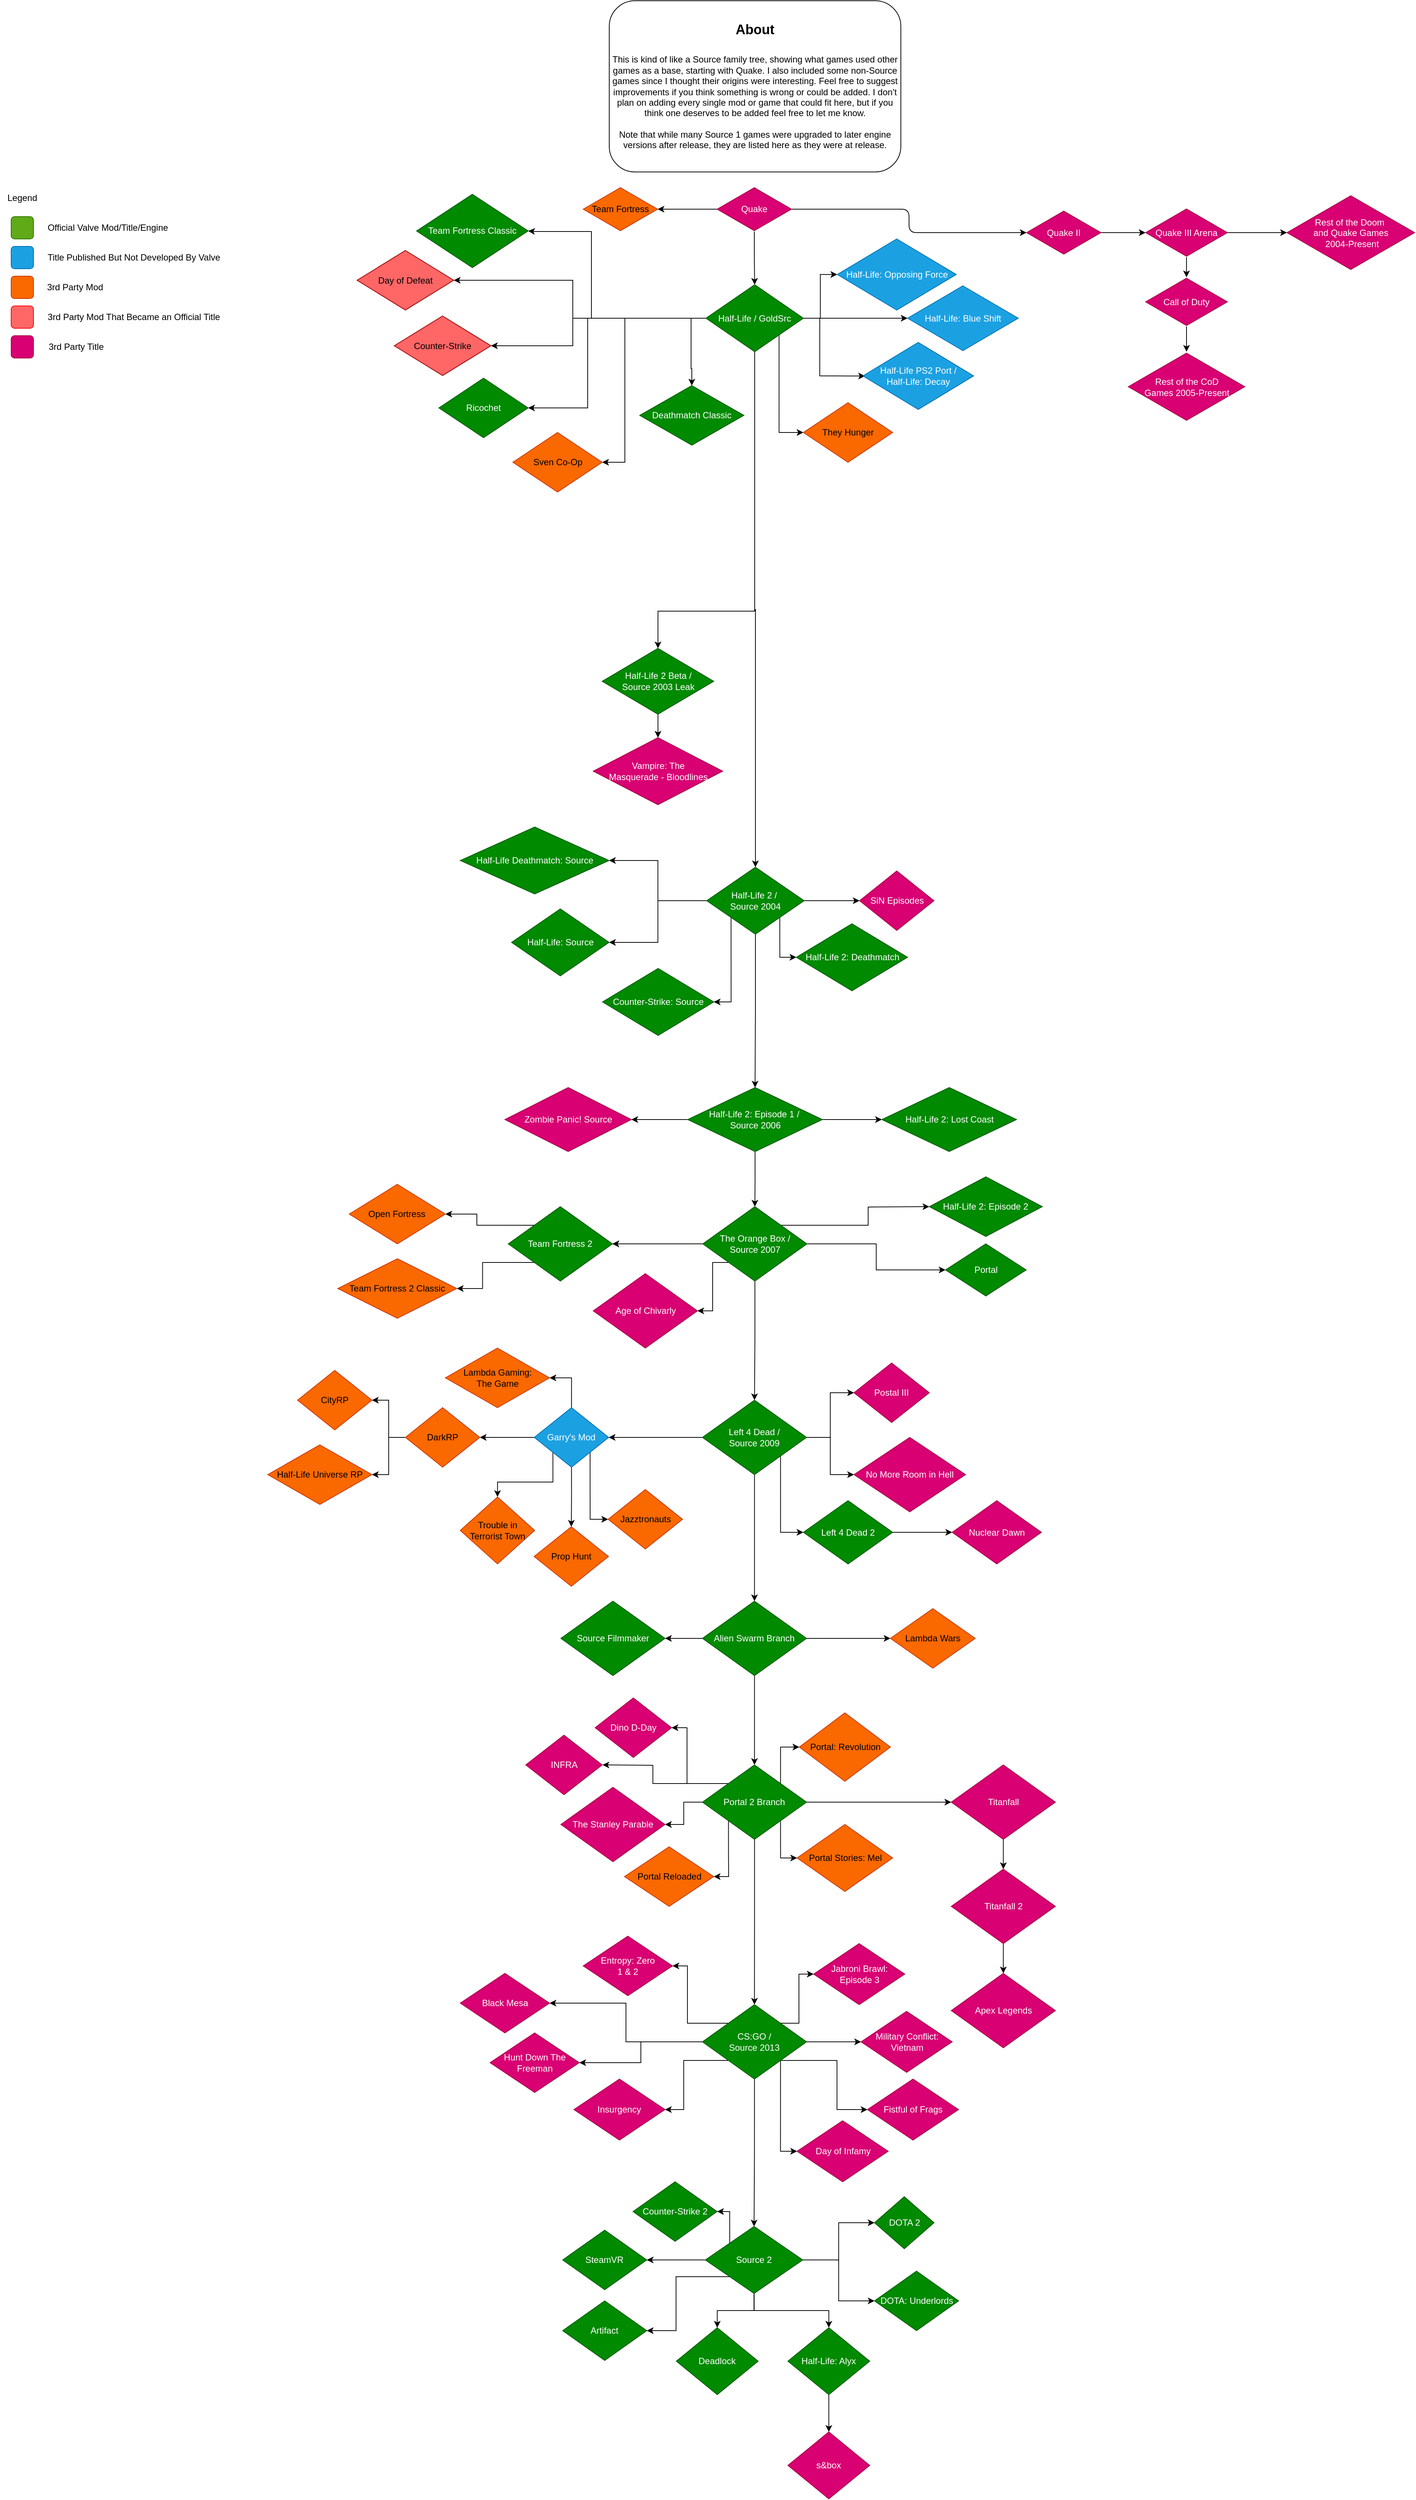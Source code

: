 <mxfile version="26.0.4">
  <diagram name="Page-1" id="zby8Wxxjh_6SGCrDghd_">
    <mxGraphModel dx="1612" dy="3010" grid="1" gridSize="10" guides="1" tooltips="1" connect="1" arrows="1" fold="1" page="1" pageScale="1" pageWidth="2028" pageHeight="2028" math="0" shadow="0">
      <root>
        <mxCell id="0" />
        <mxCell id="1" parent="0" />
        <mxCell id="NXid-BT4yfgxMKIQa66q-1" value="" style="whiteSpace=wrap;html=1;aspect=fixed;fillColor=#60a917;strokeColor=#2D7600;fontColor=#ffffff;rounded=1;" parent="1" vertex="1">
          <mxGeometry x="15" y="50" width="30" height="30" as="geometry" />
        </mxCell>
        <mxCell id="NXid-BT4yfgxMKIQa66q-2" value="&lt;div&gt;Legend&lt;/div&gt;" style="text;html=1;align=center;verticalAlign=middle;whiteSpace=wrap;rounded=1;" parent="1" vertex="1">
          <mxGeometry y="10" width="60" height="30" as="geometry" />
        </mxCell>
        <mxCell id="NXid-BT4yfgxMKIQa66q-3" value="Official Valve Mod/Title/Engine" style="text;html=1;align=center;verticalAlign=middle;whiteSpace=wrap;rounded=1;" parent="1" vertex="1">
          <mxGeometry x="60" y="50" width="170" height="30" as="geometry" />
        </mxCell>
        <mxCell id="NXid-BT4yfgxMKIQa66q-5" value="" style="whiteSpace=wrap;html=1;aspect=fixed;fillColor=#1ba1e2;strokeColor=#006EAF;fontColor=#ffffff;rounded=1;" parent="1" vertex="1">
          <mxGeometry x="15" y="90" width="30" height="30" as="geometry" />
        </mxCell>
        <mxCell id="NXid-BT4yfgxMKIQa66q-6" value="Title Published But Not Developed By Valve" style="text;html=1;align=center;verticalAlign=middle;whiteSpace=wrap;rounded=1;" parent="1" vertex="1">
          <mxGeometry x="60" y="90" width="240" height="30" as="geometry" />
        </mxCell>
        <mxCell id="C-jzJU40o5kUoUtQNF1t-1" value="" style="whiteSpace=wrap;html=1;aspect=fixed;fillColor=#fa6800;strokeColor=#C73500;fontColor=#000000;rounded=1;" parent="1" vertex="1">
          <mxGeometry x="15" y="130" width="30" height="30" as="geometry" />
        </mxCell>
        <mxCell id="C-jzJU40o5kUoUtQNF1t-2" value="3rd Party Mod" style="text;html=1;align=center;verticalAlign=middle;whiteSpace=wrap;rounded=1;arcSize=50;" parent="1" vertex="1">
          <mxGeometry x="61" y="130" width="80" height="30" as="geometry" />
        </mxCell>
        <mxCell id="C-jzJU40o5kUoUtQNF1t-7" value="" style="whiteSpace=wrap;html=1;aspect=fixed;fillColor=#d80073;strokeColor=#A50040;fontColor=#ffffff;rounded=1;" parent="1" vertex="1">
          <mxGeometry x="15" y="210" width="30" height="30" as="geometry" />
        </mxCell>
        <mxCell id="C-jzJU40o5kUoUtQNF1t-8" value="&lt;div&gt;3rd Party Title&lt;/div&gt;" style="text;html=1;align=center;verticalAlign=middle;whiteSpace=wrap;rounded=1;" parent="1" vertex="1">
          <mxGeometry x="60" y="210" width="85" height="30" as="geometry" />
        </mxCell>
        <mxCell id="C-jzJU40o5kUoUtQNF1t-10" value="" style="whiteSpace=wrap;html=1;aspect=fixed;fillColor=#FF6666;strokeColor=#FF0000;rounded=1;" parent="1" vertex="1">
          <mxGeometry x="15" y="170" width="30" height="30" as="geometry" />
        </mxCell>
        <mxCell id="C-jzJU40o5kUoUtQNF1t-11" value="3rd Party Mod That Became an Official Title" style="text;html=1;align=center;verticalAlign=middle;whiteSpace=wrap;rounded=1;" parent="1" vertex="1">
          <mxGeometry x="60" y="170" width="240" height="30" as="geometry" />
        </mxCell>
        <mxCell id="C-jzJU40o5kUoUtQNF1t-25" value="" style="edgeStyle=orthogonalEdgeStyle;orthogonalLoop=1;jettySize=auto;html=1;fontFamily=Helvetica;fontSize=12;fontColor=default;resizable=1;rounded=1;entryX=0.5;entryY=0;entryDx=0;entryDy=0;" parent="1" source="C-jzJU40o5kUoUtQNF1t-17" target="C-jzJU40o5kUoUtQNF1t-59" edge="1">
          <mxGeometry relative="1" as="geometry">
            <mxPoint x="1014" y="150" as="targetPoint" />
          </mxGeometry>
        </mxCell>
        <mxCell id="C-jzJU40o5kUoUtQNF1t-27" value="" style="edgeStyle=orthogonalEdgeStyle;orthogonalLoop=1;jettySize=auto;html=1;fontFamily=Helvetica;fontSize=12;fontColor=default;resizable=1;rounded=1;" parent="1" source="C-jzJU40o5kUoUtQNF1t-17" target="C-jzJU40o5kUoUtQNF1t-26" edge="1">
          <mxGeometry relative="1" as="geometry" />
        </mxCell>
        <mxCell id="C-jzJU40o5kUoUtQNF1t-96" value="" style="edgeStyle=orthogonalEdgeStyle;rounded=0;orthogonalLoop=1;jettySize=auto;html=1;" parent="1" source="C-jzJU40o5kUoUtQNF1t-17" target="C-jzJU40o5kUoUtQNF1t-95" edge="1">
          <mxGeometry relative="1" as="geometry" />
        </mxCell>
        <mxCell id="C-jzJU40o5kUoUtQNF1t-17" value="&lt;div&gt;Quake&lt;/div&gt;" style="html=1;whiteSpace=wrap;aspect=fixed;shape=isoRectangle;movable=1;resizable=1;rotatable=1;deletable=1;editable=1;locked=0;connectable=1;points=[[0,0.5,0,0,0],[0.5,0,0,0,0],[0.5,1,0,0,0],[1,0.5,0,0,0]];fillColor=#d80073;fontColor=#ffffff;strokeColor=#A50040;rounded=1;" parent="1" vertex="1">
          <mxGeometry x="964" y="10" width="100" height="60" as="geometry" />
        </mxCell>
        <mxCell id="C-jzJU40o5kUoUtQNF1t-29" value="" style="edgeStyle=orthogonalEdgeStyle;orthogonalLoop=1;jettySize=auto;html=1;fontFamily=Helvetica;fontSize=12;fontColor=default;resizable=1;rounded=1;" parent="1" source="C-jzJU40o5kUoUtQNF1t-26" target="C-jzJU40o5kUoUtQNF1t-28" edge="1">
          <mxGeometry relative="1" as="geometry" />
        </mxCell>
        <mxCell id="C-jzJU40o5kUoUtQNF1t-26" value="&lt;div&gt;Quake II&lt;/div&gt;" style="html=1;whiteSpace=wrap;aspect=fixed;shape=isoRectangle;movable=1;resizable=1;rotatable=1;deletable=1;editable=1;locked=0;connectable=1;points=[[0,0.5,0,0,0],[0.5,0,0,0,0],[0.5,1,0,0,0],[1,0.5,0,0,0]];fillColor=#d80073;fontColor=#ffffff;strokeColor=#A50040;rounded=1;" parent="1" vertex="1">
          <mxGeometry x="1380" y="41.5" width="100" height="60" as="geometry" />
        </mxCell>
        <mxCell id="C-jzJU40o5kUoUtQNF1t-38" value="" style="edgeStyle=orthogonalEdgeStyle;orthogonalLoop=1;jettySize=auto;html=1;fontFamily=Helvetica;fontSize=12;fontColor=default;resizable=1;rounded=1;" parent="1" source="C-jzJU40o5kUoUtQNF1t-28" target="C-jzJU40o5kUoUtQNF1t-37" edge="1">
          <mxGeometry relative="1" as="geometry" />
        </mxCell>
        <mxCell id="C-jzJU40o5kUoUtQNF1t-40" value="" style="edgeStyle=orthogonalEdgeStyle;orthogonalLoop=1;jettySize=auto;html=1;fontFamily=Helvetica;fontSize=12;fontColor=default;resizable=1;rounded=1;" parent="1" source="C-jzJU40o5kUoUtQNF1t-28" target="C-jzJU40o5kUoUtQNF1t-39" edge="1">
          <mxGeometry relative="1" as="geometry" />
        </mxCell>
        <mxCell id="C-jzJU40o5kUoUtQNF1t-28" value="&lt;div&gt;Quake III Arena&lt;/div&gt;" style="html=1;whiteSpace=wrap;aspect=fixed;shape=isoRectangle;movable=1;resizable=1;rotatable=1;deletable=1;editable=1;locked=0;connectable=1;points=[[0,0.5,0,0,0],[0.5,0,0,0,0],[0.5,1,0,0,0],[1,0.5,0,0,0]];fillColor=#d80073;fontColor=#ffffff;strokeColor=#A50040;rounded=1;" parent="1" vertex="1">
          <mxGeometry x="1540" y="38.5" width="110" height="66" as="geometry" />
        </mxCell>
        <mxCell id="C-jzJU40o5kUoUtQNF1t-61" value="" style="edgeStyle=orthogonalEdgeStyle;rounded=0;orthogonalLoop=1;jettySize=auto;html=1;" parent="1" source="C-jzJU40o5kUoUtQNF1t-37" target="C-jzJU40o5kUoUtQNF1t-60" edge="1">
          <mxGeometry relative="1" as="geometry" />
        </mxCell>
        <mxCell id="C-jzJU40o5kUoUtQNF1t-37" value="&lt;div&gt;Call of Duty&lt;/div&gt;" style="html=1;whiteSpace=wrap;aspect=fixed;shape=isoRectangle;movable=1;resizable=1;rotatable=1;deletable=1;editable=1;locked=0;connectable=1;points=[[0,0.5,0,0,0],[0.5,0,0,0,0],[0.5,1,0,0,0],[1,0.5,0,0,0]];fillColor=#d80073;fontColor=#ffffff;strokeColor=#A50040;rounded=1;" parent="1" vertex="1">
          <mxGeometry x="1540" y="131.5" width="110" height="66" as="geometry" />
        </mxCell>
        <mxCell id="C-jzJU40o5kUoUtQNF1t-39" value="&lt;div&gt;Rest of the Doom&amp;nbsp;&lt;/div&gt;&lt;div&gt;and Quake Games&lt;/div&gt;&amp;nbsp;2004-Present" style="html=1;whiteSpace=wrap;aspect=fixed;shape=isoRectangle;movable=1;resizable=1;rotatable=1;deletable=1;editable=1;locked=0;connectable=1;points=[[0,0.5,0,0,0],[0.5,0,0,0,0],[0.5,1,0,0,0],[1,0.5,0,0,0]];fillColor=#d80073;fontColor=#ffffff;strokeColor=#A50040;rounded=1;" parent="1" vertex="1">
          <mxGeometry x="1730" y="20" width="171.67" height="103" as="geometry" />
        </mxCell>
        <mxCell id="C-jzJU40o5kUoUtQNF1t-63" value="" style="edgeStyle=orthogonalEdgeStyle;rounded=0;orthogonalLoop=1;jettySize=auto;html=1;" parent="1" source="C-jzJU40o5kUoUtQNF1t-59" target="C-jzJU40o5kUoUtQNF1t-62" edge="1">
          <mxGeometry relative="1" as="geometry" />
        </mxCell>
        <mxCell id="C-jzJU40o5kUoUtQNF1t-83" style="edgeStyle=orthogonalEdgeStyle;rounded=0;orthogonalLoop=1;jettySize=auto;html=1;exitX=0.5;exitY=1;exitDx=0;exitDy=0;entryX=0.5;entryY=0;entryDx=0;entryDy=0;" parent="1" source="C-jzJU40o5kUoUtQNF1t-59" target="C-jzJU40o5kUoUtQNF1t-81" edge="1">
          <mxGeometry relative="1" as="geometry">
            <Array as="points">
              <mxPoint x="1015" y="580" />
              <mxPoint x="885" y="580" />
            </Array>
          </mxGeometry>
        </mxCell>
        <mxCell id="C-jzJU40o5kUoUtQNF1t-100" style="edgeStyle=orthogonalEdgeStyle;rounded=0;orthogonalLoop=1;jettySize=auto;html=1;exitX=0;exitY=0.5;exitDx=0;exitDy=0;entryX=1;entryY=0.5;entryDx=0;entryDy=0;" parent="1" source="C-jzJU40o5kUoUtQNF1t-59" target="C-jzJU40o5kUoUtQNF1t-99" edge="1">
          <mxGeometry relative="1" as="geometry">
            <Array as="points">
              <mxPoint x="795" y="187" />
              <mxPoint x="795" y="70" />
              <mxPoint x="720" y="70" />
            </Array>
          </mxGeometry>
        </mxCell>
        <mxCell id="C-jzJU40o5kUoUtQNF1t-104" style="edgeStyle=orthogonalEdgeStyle;rounded=0;orthogonalLoop=1;jettySize=auto;html=1;exitX=0;exitY=0.5;exitDx=0;exitDy=0;entryX=1;entryY=0.5;entryDx=0;entryDy=0;" parent="1" source="C-jzJU40o5kUoUtQNF1t-59" target="C-jzJU40o5kUoUtQNF1t-103" edge="1">
          <mxGeometry relative="1" as="geometry">
            <Array as="points">
              <mxPoint x="770" y="187" />
              <mxPoint x="770" y="135" />
            </Array>
          </mxGeometry>
        </mxCell>
        <mxCell id="C-jzJU40o5kUoUtQNF1t-106" style="edgeStyle=orthogonalEdgeStyle;rounded=0;orthogonalLoop=1;jettySize=auto;html=1;exitX=0;exitY=0.5;exitDx=0;exitDy=0;entryX=1;entryY=0.5;entryDx=0;entryDy=0;" parent="1" source="C-jzJU40o5kUoUtQNF1t-59" target="C-jzJU40o5kUoUtQNF1t-105" edge="1">
          <mxGeometry relative="1" as="geometry">
            <Array as="points">
              <mxPoint x="770" y="187" />
              <mxPoint x="770" y="223" />
            </Array>
          </mxGeometry>
        </mxCell>
        <mxCell id="C-jzJU40o5kUoUtQNF1t-108" style="edgeStyle=orthogonalEdgeStyle;rounded=0;orthogonalLoop=1;jettySize=auto;html=1;exitX=0;exitY=0.5;exitDx=0;exitDy=0;entryX=1;entryY=0.5;entryDx=0;entryDy=0;" parent="1" source="C-jzJU40o5kUoUtQNF1t-59" target="C-jzJU40o5kUoUtQNF1t-107" edge="1">
          <mxGeometry relative="1" as="geometry">
            <Array as="points">
              <mxPoint x="790" y="187" />
              <mxPoint x="790" y="307" />
            </Array>
          </mxGeometry>
        </mxCell>
        <mxCell id="C-jzJU40o5kUoUtQNF1t-110" style="edgeStyle=orthogonalEdgeStyle;rounded=0;orthogonalLoop=1;jettySize=auto;html=1;exitX=1;exitY=0.5;exitDx=0;exitDy=0;" parent="1" source="C-jzJU40o5kUoUtQNF1t-59" target="C-jzJU40o5kUoUtQNF1t-109" edge="1">
          <mxGeometry relative="1" as="geometry" />
        </mxCell>
        <mxCell id="C-jzJU40o5kUoUtQNF1t-112" style="edgeStyle=orthogonalEdgeStyle;rounded=0;orthogonalLoop=1;jettySize=auto;html=1;exitX=1;exitY=0.5;exitDx=0;exitDy=0;entryX=0;entryY=0.5;entryDx=0;entryDy=0;" parent="1" source="C-jzJU40o5kUoUtQNF1t-59" target="C-jzJU40o5kUoUtQNF1t-111" edge="1">
          <mxGeometry relative="1" as="geometry" />
        </mxCell>
        <mxCell id="C-jzJU40o5kUoUtQNF1t-114" style="edgeStyle=orthogonalEdgeStyle;rounded=0;orthogonalLoop=1;jettySize=auto;html=1;exitX=1;exitY=0.5;exitDx=0;exitDy=0;entryX=0.019;entryY=0.502;entryDx=0;entryDy=0;entryPerimeter=0;" parent="1" edge="1">
          <mxGeometry relative="1" as="geometry">
            <mxPoint x="1082" y="186.5" as="sourcePoint" />
            <mxPoint x="1162.828" y="264.18" as="targetPoint" />
            <Array as="points">
              <mxPoint x="1102" y="187" />
              <mxPoint x="1102" y="264" />
              <mxPoint x="1120" y="264" />
            </Array>
          </mxGeometry>
        </mxCell>
        <mxCell id="C-jzJU40o5kUoUtQNF1t-116" style="edgeStyle=orthogonalEdgeStyle;rounded=0;orthogonalLoop=1;jettySize=auto;html=1;exitX=0;exitY=0.5;exitDx=0;exitDy=0;entryX=1;entryY=0.5;entryDx=0;entryDy=0;" parent="1" source="C-jzJU40o5kUoUtQNF1t-59" target="C-jzJU40o5kUoUtQNF1t-115" edge="1">
          <mxGeometry relative="1" as="geometry">
            <Array as="points">
              <mxPoint x="840" y="187" />
              <mxPoint x="840" y="380" />
            </Array>
          </mxGeometry>
        </mxCell>
        <mxCell id="C-jzJU40o5kUoUtQNF1t-122" style="edgeStyle=orthogonalEdgeStyle;rounded=0;orthogonalLoop=1;jettySize=auto;html=1;exitX=0;exitY=0.5;exitDx=0;exitDy=0;" parent="1" source="C-jzJU40o5kUoUtQNF1t-59" target="C-jzJU40o5kUoUtQNF1t-118" edge="1">
          <mxGeometry relative="1" as="geometry" />
        </mxCell>
        <mxCell id="C-jzJU40o5kUoUtQNF1t-169" style="edgeStyle=orthogonalEdgeStyle;rounded=0;orthogonalLoop=1;jettySize=auto;html=1;exitX=1;exitY=1;exitDx=0;exitDy=0;entryX=0;entryY=0.5;entryDx=0;entryDy=0;" parent="1" source="C-jzJU40o5kUoUtQNF1t-59" target="C-jzJU40o5kUoUtQNF1t-168" edge="1">
          <mxGeometry relative="1" as="geometry" />
        </mxCell>
        <mxCell id="C-jzJU40o5kUoUtQNF1t-59" value="Half-Life / GoldSrc" style="rhombus;whiteSpace=wrap;html=1;fillColor=#008a00;fontColor=#ffffff;strokeColor=#005700;" parent="1" vertex="1">
          <mxGeometry x="949" y="141.5" width="131" height="90" as="geometry" />
        </mxCell>
        <mxCell id="C-jzJU40o5kUoUtQNF1t-60" value="&lt;div&gt;Rest of the CoD&lt;/div&gt;&lt;div&gt;Games 2005-Present&lt;/div&gt;" style="html=1;whiteSpace=wrap;aspect=fixed;shape=isoRectangle;movable=1;resizable=1;rotatable=1;deletable=1;editable=1;locked=0;connectable=1;points=[[0,0.5,0,0,0],[0.5,0,0,0,0],[0.5,1,0,0,0],[1,0.5,0,0,0]];fillColor=#d80073;fontColor=#ffffff;strokeColor=#A50040;rounded=1;" parent="1" vertex="1">
          <mxGeometry x="1516.67" y="231.5" width="156.67" height="94" as="geometry" />
        </mxCell>
        <mxCell id="C-jzJU40o5kUoUtQNF1t-80" style="edgeStyle=orthogonalEdgeStyle;rounded=0;orthogonalLoop=1;jettySize=auto;html=1;exitX=1;exitY=0.5;exitDx=0;exitDy=0;entryX=0;entryY=0.5;entryDx=0;entryDy=0;" parent="1" source="C-jzJU40o5kUoUtQNF1t-62" target="C-jzJU40o5kUoUtQNF1t-79" edge="1">
          <mxGeometry relative="1" as="geometry" />
        </mxCell>
        <mxCell id="C-jzJU40o5kUoUtQNF1t-160" value="" style="edgeStyle=orthogonalEdgeStyle;rounded=0;orthogonalLoop=1;jettySize=auto;html=1;" parent="1" source="C-jzJU40o5kUoUtQNF1t-62" target="C-jzJU40o5kUoUtQNF1t-159" edge="1">
          <mxGeometry relative="1" as="geometry" />
        </mxCell>
        <mxCell id="C-jzJU40o5kUoUtQNF1t-165" style="edgeStyle=orthogonalEdgeStyle;rounded=0;orthogonalLoop=1;jettySize=auto;html=1;exitX=0;exitY=0.5;exitDx=0;exitDy=0;" parent="1" source="C-jzJU40o5kUoUtQNF1t-62" target="C-jzJU40o5kUoUtQNF1t-164" edge="1">
          <mxGeometry relative="1" as="geometry" />
        </mxCell>
        <mxCell id="C-jzJU40o5kUoUtQNF1t-185" style="edgeStyle=orthogonalEdgeStyle;rounded=0;orthogonalLoop=1;jettySize=auto;html=1;exitX=1;exitY=1;exitDx=0;exitDy=0;entryX=0;entryY=0.5;entryDx=0;entryDy=0;" parent="1" source="C-jzJU40o5kUoUtQNF1t-62" target="C-jzJU40o5kUoUtQNF1t-184" edge="1">
          <mxGeometry relative="1" as="geometry" />
        </mxCell>
        <mxCell id="C-jzJU40o5kUoUtQNF1t-187" style="edgeStyle=orthogonalEdgeStyle;rounded=0;orthogonalLoop=1;jettySize=auto;html=1;exitX=0;exitY=0.5;exitDx=0;exitDy=0;entryX=1;entryY=0.5;entryDx=0;entryDy=0;" parent="1" source="C-jzJU40o5kUoUtQNF1t-62" target="C-jzJU40o5kUoUtQNF1t-186" edge="1">
          <mxGeometry relative="1" as="geometry" />
        </mxCell>
        <mxCell id="C-jzJU40o5kUoUtQNF1t-195" style="edgeStyle=orthogonalEdgeStyle;rounded=0;orthogonalLoop=1;jettySize=auto;html=1;exitX=0;exitY=1;exitDx=0;exitDy=0;entryX=1;entryY=0.5;entryDx=0;entryDy=0;" parent="1" source="C-jzJU40o5kUoUtQNF1t-62" target="C-jzJU40o5kUoUtQNF1t-166" edge="1">
          <mxGeometry relative="1" as="geometry" />
        </mxCell>
        <mxCell id="C-jzJU40o5kUoUtQNF1t-62" value="&lt;div&gt;Half-Life 2 /&amp;nbsp;&lt;/div&gt;&lt;div&gt;Source 2004&lt;/div&gt;" style="rhombus;whiteSpace=wrap;html=1;fillColor=#008a00;fontColor=#ffffff;strokeColor=#005700;" parent="1" vertex="1">
          <mxGeometry x="950" y="924" width="131" height="90" as="geometry" />
        </mxCell>
        <mxCell id="C-jzJU40o5kUoUtQNF1t-71" style="edgeStyle=orthogonalEdgeStyle;rounded=0;orthogonalLoop=1;jettySize=auto;html=1;exitX=0.5;exitY=1;exitDx=0;exitDy=0;entryX=0.5;entryY=0;entryDx=0;entryDy=0;" parent="1" source="C-jzJU40o5kUoUtQNF1t-64" target="C-jzJU40o5kUoUtQNF1t-70" edge="1">
          <mxGeometry relative="1" as="geometry" />
        </mxCell>
        <mxCell id="C-jzJU40o5kUoUtQNF1t-73" style="edgeStyle=orthogonalEdgeStyle;rounded=0;orthogonalLoop=1;jettySize=auto;html=1;exitX=0.5;exitY=1;exitDx=0;exitDy=0;entryX=0.5;entryY=0;entryDx=0;entryDy=0;" parent="1" source="C-jzJU40o5kUoUtQNF1t-64" target="C-jzJU40o5kUoUtQNF1t-72" edge="1">
          <mxGeometry relative="1" as="geometry" />
        </mxCell>
        <mxCell id="C-jzJU40o5kUoUtQNF1t-98" style="edgeStyle=orthogonalEdgeStyle;rounded=0;orthogonalLoop=1;jettySize=auto;html=1;exitX=1;exitY=0.5;exitDx=0;exitDy=0;entryX=0;entryY=0.5;entryDx=0;entryDy=0;" parent="1" source="C-jzJU40o5kUoUtQNF1t-64" target="C-jzJU40o5kUoUtQNF1t-97" edge="1">
          <mxGeometry relative="1" as="geometry" />
        </mxCell>
        <mxCell id="C-jzJU40o5kUoUtQNF1t-223" value="" style="edgeStyle=orthogonalEdgeStyle;rounded=0;orthogonalLoop=1;jettySize=auto;html=1;" parent="1" source="C-jzJU40o5kUoUtQNF1t-64" target="C-jzJU40o5kUoUtQNF1t-222" edge="1">
          <mxGeometry relative="1" as="geometry" />
        </mxCell>
        <mxCell id="C-jzJU40o5kUoUtQNF1t-240" style="edgeStyle=orthogonalEdgeStyle;rounded=0;orthogonalLoop=1;jettySize=auto;html=1;exitX=0;exitY=1;exitDx=0;exitDy=0;entryX=1;entryY=0.5;entryDx=0;entryDy=0;" parent="1" source="C-jzJU40o5kUoUtQNF1t-64" target="C-jzJU40o5kUoUtQNF1t-239" edge="1">
          <mxGeometry relative="1" as="geometry" />
        </mxCell>
        <mxCell id="C-jzJU40o5kUoUtQNF1t-242" style="edgeStyle=orthogonalEdgeStyle;rounded=0;orthogonalLoop=1;jettySize=auto;html=1;exitX=1;exitY=0.5;exitDx=0;exitDy=0;entryX=0;entryY=0.5;entryDx=0;entryDy=0;" parent="1" source="C-jzJU40o5kUoUtQNF1t-64" target="C-jzJU40o5kUoUtQNF1t-241" edge="1">
          <mxGeometry relative="1" as="geometry" />
        </mxCell>
        <mxCell id="C-jzJU40o5kUoUtQNF1t-245" style="edgeStyle=orthogonalEdgeStyle;rounded=0;orthogonalLoop=1;jettySize=auto;html=1;exitX=0;exitY=0;exitDx=0;exitDy=0;entryX=1;entryY=0.5;entryDx=0;entryDy=0;" parent="1" source="C-jzJU40o5kUoUtQNF1t-64" target="C-jzJU40o5kUoUtQNF1t-244" edge="1">
          <mxGeometry relative="1" as="geometry" />
        </mxCell>
        <mxCell id="C-jzJU40o5kUoUtQNF1t-64" value="Source 2" style="rhombus;whiteSpace=wrap;html=1;fillColor=#008a00;fontColor=#ffffff;strokeColor=#005700;" parent="1" vertex="1">
          <mxGeometry x="948.17" y="2750" width="131" height="90" as="geometry" />
        </mxCell>
        <mxCell id="C-jzJU40o5kUoUtQNF1t-75" style="edgeStyle=orthogonalEdgeStyle;rounded=0;orthogonalLoop=1;jettySize=auto;html=1;exitX=0.5;exitY=1;exitDx=0;exitDy=0;" parent="1" source="C-jzJU40o5kUoUtQNF1t-70" target="C-jzJU40o5kUoUtQNF1t-74" edge="1">
          <mxGeometry relative="1" as="geometry" />
        </mxCell>
        <mxCell id="C-jzJU40o5kUoUtQNF1t-70" value="Half-Life: Alyx" style="rhombus;whiteSpace=wrap;html=1;fillColor=#008a00;fontColor=#ffffff;strokeColor=#005700;" parent="1" vertex="1">
          <mxGeometry x="1059.17" y="2886" width="110" height="90" as="geometry" />
        </mxCell>
        <mxCell id="C-jzJU40o5kUoUtQNF1t-72" value="Deadlock" style="rhombus;whiteSpace=wrap;html=1;fillColor=#008a00;fontColor=#ffffff;strokeColor=#005700;" parent="1" vertex="1">
          <mxGeometry x="909.17" y="2886" width="110" height="90" as="geometry" />
        </mxCell>
        <mxCell id="C-jzJU40o5kUoUtQNF1t-74" value="s&amp;amp;box" style="rhombus;whiteSpace=wrap;html=1;fillColor=#d80073;fontColor=#ffffff;strokeColor=#A50040;" parent="1" vertex="1">
          <mxGeometry x="1059.17" y="3026" width="110" height="90" as="geometry" />
        </mxCell>
        <mxCell id="C-jzJU40o5kUoUtQNF1t-79" value="SiN Episodes" style="rhombus;whiteSpace=wrap;html=1;fillColor=#d80073;fontColor=#ffffff;strokeColor=#A50040;" parent="1" vertex="1">
          <mxGeometry x="1155.5" y="929" width="100" height="80" as="geometry" />
        </mxCell>
        <mxCell id="C-jzJU40o5kUoUtQNF1t-85" value="" style="edgeStyle=orthogonalEdgeStyle;rounded=0;orthogonalLoop=1;jettySize=auto;html=1;" parent="1" source="C-jzJU40o5kUoUtQNF1t-81" target="C-jzJU40o5kUoUtQNF1t-84" edge="1">
          <mxGeometry relative="1" as="geometry" />
        </mxCell>
        <mxCell id="C-jzJU40o5kUoUtQNF1t-81" value="&lt;div&gt;Half-Life 2 Beta /&lt;/div&gt;&lt;div&gt;Source 2003 Leak&lt;/div&gt;" style="rhombus;whiteSpace=wrap;html=1;fillColor=#008a00;fontColor=#ffffff;strokeColor=#005700;" parent="1" vertex="1">
          <mxGeometry x="809.5" y="630" width="150" height="88.5" as="geometry" />
        </mxCell>
        <mxCell id="C-jzJU40o5kUoUtQNF1t-84" value="&lt;div&gt;Vampire: The&lt;/div&gt;&lt;div&gt;Masquerade - Bloodlines&lt;/div&gt;" style="rhombus;whiteSpace=wrap;html=1;fillColor=#d80073;fontColor=#ffffff;strokeColor=#A50040;" parent="1" vertex="1">
          <mxGeometry x="797.5" y="750" width="174" height="90" as="geometry" />
        </mxCell>
        <mxCell id="C-jzJU40o5kUoUtQNF1t-89" value="" style="edgeStyle=orthogonalEdgeStyle;rounded=0;orthogonalLoop=1;jettySize=auto;html=1;" parent="1" source="C-jzJU40o5kUoUtQNF1t-86" target="C-jzJU40o5kUoUtQNF1t-88" edge="1">
          <mxGeometry relative="1" as="geometry" />
        </mxCell>
        <mxCell id="C-jzJU40o5kUoUtQNF1t-90" value="" style="edgeStyle=orthogonalEdgeStyle;rounded=0;orthogonalLoop=1;jettySize=auto;html=1;" parent="1" source="C-jzJU40o5kUoUtQNF1t-86" target="C-jzJU40o5kUoUtQNF1t-88" edge="1">
          <mxGeometry relative="1" as="geometry" />
        </mxCell>
        <mxCell id="C-jzJU40o5kUoUtQNF1t-92" value="" style="edgeStyle=orthogonalEdgeStyle;rounded=0;orthogonalLoop=1;jettySize=auto;html=1;" parent="1" source="C-jzJU40o5kUoUtQNF1t-86" target="C-jzJU40o5kUoUtQNF1t-91" edge="1">
          <mxGeometry relative="1" as="geometry" />
        </mxCell>
        <mxCell id="C-jzJU40o5kUoUtQNF1t-125" value="" style="edgeStyle=orthogonalEdgeStyle;rounded=0;orthogonalLoop=1;jettySize=auto;html=1;entryX=0.5;entryY=0;entryDx=0;entryDy=0;" parent="1" source="C-jzJU40o5kUoUtQNF1t-86" target="C-jzJU40o5kUoUtQNF1t-124" edge="1">
          <mxGeometry relative="1" as="geometry">
            <mxPoint x="1014.75" y="1560" as="targetPoint" />
          </mxGeometry>
        </mxCell>
        <mxCell id="C-jzJU40o5kUoUtQNF1t-156" style="edgeStyle=orthogonalEdgeStyle;rounded=0;orthogonalLoop=1;jettySize=auto;html=1;exitX=1;exitY=0;exitDx=0;exitDy=0;entryX=0;entryY=0.5;entryDx=0;entryDy=0;" parent="1" source="C-jzJU40o5kUoUtQNF1t-86" edge="1">
          <mxGeometry relative="1" as="geometry">
            <mxPoint x="1249.25" y="1380" as="targetPoint" />
          </mxGeometry>
        </mxCell>
        <mxCell id="C-jzJU40o5kUoUtQNF1t-171" style="edgeStyle=orthogonalEdgeStyle;rounded=0;orthogonalLoop=1;jettySize=auto;html=1;exitX=0;exitY=1;exitDx=0;exitDy=0;" parent="1" source="C-jzJU40o5kUoUtQNF1t-86" target="C-jzJU40o5kUoUtQNF1t-170" edge="1">
          <mxGeometry relative="1" as="geometry">
            <Array as="points">
              <mxPoint x="958" y="1455" />
              <mxPoint x="958" y="1520" />
            </Array>
          </mxGeometry>
        </mxCell>
        <mxCell id="C-jzJU40o5kUoUtQNF1t-86" value="&lt;div&gt;The Orange Box /&lt;/div&gt;&lt;div&gt;Source 2007&lt;/div&gt;" style="rhombus;whiteSpace=wrap;html=1;fillColor=#008a00;fontColor=#ffffff;strokeColor=#005700;" parent="1" vertex="1">
          <mxGeometry x="944.75" y="1380" width="140" height="100" as="geometry" />
        </mxCell>
        <mxCell id="C-jzJU40o5kUoUtQNF1t-190" style="edgeStyle=orthogonalEdgeStyle;rounded=0;orthogonalLoop=1;jettySize=auto;html=1;exitX=0;exitY=0;exitDx=0;exitDy=0;entryX=1;entryY=0.5;entryDx=0;entryDy=0;" parent="1" source="C-jzJU40o5kUoUtQNF1t-88" target="C-jzJU40o5kUoUtQNF1t-189" edge="1">
          <mxGeometry relative="1" as="geometry" />
        </mxCell>
        <mxCell id="C-jzJU40o5kUoUtQNF1t-191" style="edgeStyle=orthogonalEdgeStyle;rounded=0;orthogonalLoop=1;jettySize=auto;html=1;exitX=0;exitY=1;exitDx=0;exitDy=0;entryX=1;entryY=0.5;entryDx=0;entryDy=0;" parent="1" source="C-jzJU40o5kUoUtQNF1t-88" target="C-jzJU40o5kUoUtQNF1t-188" edge="1">
          <mxGeometry relative="1" as="geometry" />
        </mxCell>
        <mxCell id="C-jzJU40o5kUoUtQNF1t-88" value="Team Fortress 2" style="rhombus;whiteSpace=wrap;html=1;fillColor=#008a00;fontColor=#ffffff;strokeColor=#005700;" parent="1" vertex="1">
          <mxGeometry x="683.25" y="1380" width="140" height="100" as="geometry" />
        </mxCell>
        <mxCell id="C-jzJU40o5kUoUtQNF1t-91" value="Portal" style="rhombus;whiteSpace=wrap;html=1;fillColor=#008a00;fontColor=#ffffff;strokeColor=#005700;" parent="1" vertex="1">
          <mxGeometry x="1271" y="1430" width="108.5" height="70" as="geometry" />
        </mxCell>
        <mxCell id="C-jzJU40o5kUoUtQNF1t-95" value="Team Fortress" style="html=1;whiteSpace=wrap;aspect=fixed;shape=isoRectangle;movable=1;resizable=1;rotatable=1;deletable=1;editable=1;locked=0;connectable=1;points=[[0,0.5,0,0,0],[0.5,0,0,0,0],[0.5,1,0,0,0],[1,0.5,0,0,0]];fillColor=#fa6800;fontColor=#000000;strokeColor=#C73500;rounded=1;" parent="1" vertex="1">
          <mxGeometry x="784" y="10" width="100" height="60" as="geometry" />
        </mxCell>
        <mxCell id="C-jzJU40o5kUoUtQNF1t-97" value="&lt;div&gt;DOTA 2&lt;/div&gt;" style="rhombus;whiteSpace=wrap;html=1;fillColor=#008a00;fontColor=#ffffff;strokeColor=#005700;" parent="1" vertex="1">
          <mxGeometry x="1175.58" y="2710" width="80" height="70" as="geometry" />
        </mxCell>
        <mxCell id="C-jzJU40o5kUoUtQNF1t-99" value="Team Fortress Classic" style="rhombus;whiteSpace=wrap;html=1;fillColor=#008a00;fontColor=#ffffff;strokeColor=#005700;" parent="1" vertex="1">
          <mxGeometry x="560" y="20" width="150" height="98.5" as="geometry" />
        </mxCell>
        <mxCell id="C-jzJU40o5kUoUtQNF1t-103" value="Day of Defeat" style="rhombus;whiteSpace=wrap;html=1;fillColor=#FF6666;fontColor=#000000;strokeColor=#990000;" parent="1" vertex="1">
          <mxGeometry x="480" y="95.5" width="130" height="80" as="geometry" />
        </mxCell>
        <mxCell id="C-jzJU40o5kUoUtQNF1t-105" value="Counter-Strike" style="rhombus;whiteSpace=wrap;html=1;fillColor=#FF6666;fontColor=#000000;strokeColor=#990000;" parent="1" vertex="1">
          <mxGeometry x="530" y="183.5" width="130" height="80" as="geometry" />
        </mxCell>
        <mxCell id="C-jzJU40o5kUoUtQNF1t-107" value="Ricochet" style="rhombus;whiteSpace=wrap;html=1;fillColor=#008a00;fontColor=#ffffff;strokeColor=#005700;" parent="1" vertex="1">
          <mxGeometry x="590" y="267" width="120" height="80" as="geometry" />
        </mxCell>
        <mxCell id="C-jzJU40o5kUoUtQNF1t-109" value="Half-Life: Opposing Force" style="rhombus;whiteSpace=wrap;html=1;fillColor=#1ba1e2;fontColor=#ffffff;strokeColor=#006EAF;" parent="1" vertex="1">
          <mxGeometry x="1125.5" y="80" width="160" height="95.5" as="geometry" />
        </mxCell>
        <mxCell id="C-jzJU40o5kUoUtQNF1t-111" value="Half-Life: Blue Shift" style="rhombus;whiteSpace=wrap;html=1;fillColor=#1ba1e2;fontColor=#ffffff;strokeColor=#006EAF;" parent="1" vertex="1">
          <mxGeometry x="1220" y="143" width="148.83" height="87" as="geometry" />
        </mxCell>
        <mxCell id="C-jzJU40o5kUoUtQNF1t-113" value="&lt;div&gt;Half-Life PS2 Port /&lt;/div&gt;&lt;div&gt;Half-Life: Decay&lt;br&gt;&lt;/div&gt;" style="rhombus;whiteSpace=wrap;html=1;fillColor=#1ba1e2;fontColor=#ffffff;strokeColor=#006EAF;" parent="1" vertex="1">
          <mxGeometry x="1160" y="219" width="148.83" height="90" as="geometry" />
        </mxCell>
        <mxCell id="C-jzJU40o5kUoUtQNF1t-115" value="Sven Co-Op" style="rhombus;whiteSpace=wrap;html=1;fillColor=#fa6800;fontColor=#000000;strokeColor=#C73500;" parent="1" vertex="1">
          <mxGeometry x="689.5" y="340" width="120" height="80" as="geometry" />
        </mxCell>
        <mxCell id="C-jzJU40o5kUoUtQNF1t-118" value="Deathmatch Classic" style="rhombus;whiteSpace=wrap;html=1;fillColor=#008a00;fontColor=#ffffff;strokeColor=#005700;" parent="1" vertex="1">
          <mxGeometry x="860" y="277" width="140" height="80" as="geometry" />
        </mxCell>
        <mxCell id="C-jzJU40o5kUoUtQNF1t-192" style="edgeStyle=orthogonalEdgeStyle;rounded=0;orthogonalLoop=1;jettySize=auto;html=1;exitX=0.5;exitY=1;exitDx=0;exitDy=0;entryX=0.5;entryY=0;entryDx=0;entryDy=0;" parent="1" source="C-jzJU40o5kUoUtQNF1t-120" target="C-jzJU40o5kUoUtQNF1t-179" edge="1">
          <mxGeometry relative="1" as="geometry" />
        </mxCell>
        <mxCell id="C-jzJU40o5kUoUtQNF1t-205" style="edgeStyle=orthogonalEdgeStyle;rounded=0;orthogonalLoop=1;jettySize=auto;html=1;exitX=0;exitY=1;exitDx=0;exitDy=0;" parent="1" source="C-jzJU40o5kUoUtQNF1t-120" target="C-jzJU40o5kUoUtQNF1t-204" edge="1">
          <mxGeometry relative="1" as="geometry" />
        </mxCell>
        <mxCell id="C-jzJU40o5kUoUtQNF1t-207" style="edgeStyle=orthogonalEdgeStyle;rounded=0;orthogonalLoop=1;jettySize=auto;html=1;exitX=1;exitY=1;exitDx=0;exitDy=0;entryX=0;entryY=0.5;entryDx=0;entryDy=0;" parent="1" source="C-jzJU40o5kUoUtQNF1t-120" target="C-jzJU40o5kUoUtQNF1t-206" edge="1">
          <mxGeometry relative="1" as="geometry" />
        </mxCell>
        <mxCell id="C-jzJU40o5kUoUtQNF1t-209" style="edgeStyle=orthogonalEdgeStyle;rounded=0;orthogonalLoop=1;jettySize=auto;html=1;exitX=0;exitY=0.5;exitDx=0;exitDy=0;entryX=1;entryY=0.5;entryDx=0;entryDy=0;" parent="1" source="C-jzJU40o5kUoUtQNF1t-120" target="C-jzJU40o5kUoUtQNF1t-208" edge="1">
          <mxGeometry relative="1" as="geometry" />
        </mxCell>
        <mxCell id="C-jzJU40o5kUoUtQNF1t-215" style="edgeStyle=orthogonalEdgeStyle;rounded=0;orthogonalLoop=1;jettySize=auto;html=1;exitX=0.5;exitY=0;exitDx=0;exitDy=0;entryX=1;entryY=0.5;entryDx=0;entryDy=0;" parent="1" source="C-jzJU40o5kUoUtQNF1t-120" target="C-jzJU40o5kUoUtQNF1t-210" edge="1">
          <mxGeometry relative="1" as="geometry" />
        </mxCell>
        <mxCell id="C-jzJU40o5kUoUtQNF1t-120" value="Garry&#39;s Mod" style="rhombus;whiteSpace=wrap;html=1;fillColor=#1ba1e2;fontColor=#ffffff;strokeColor=#006EAF;" parent="1" vertex="1">
          <mxGeometry x="718.25" y="1650" width="100" height="80" as="geometry" />
        </mxCell>
        <mxCell id="C-jzJU40o5kUoUtQNF1t-130" value="" style="edgeStyle=orthogonalEdgeStyle;rounded=0;orthogonalLoop=1;jettySize=auto;html=1;" parent="1" source="C-jzJU40o5kUoUtQNF1t-124" target="C-jzJU40o5kUoUtQNF1t-129" edge="1">
          <mxGeometry relative="1" as="geometry" />
        </mxCell>
        <mxCell id="C-jzJU40o5kUoUtQNF1t-173" value="" style="edgeStyle=orthogonalEdgeStyle;rounded=0;orthogonalLoop=1;jettySize=auto;html=1;" parent="1" source="C-jzJU40o5kUoUtQNF1t-124" target="C-jzJU40o5kUoUtQNF1t-172" edge="1">
          <mxGeometry relative="1" as="geometry" />
        </mxCell>
        <mxCell id="C-jzJU40o5kUoUtQNF1t-174" style="edgeStyle=orthogonalEdgeStyle;rounded=0;orthogonalLoop=1;jettySize=auto;html=1;exitX=0;exitY=0.5;exitDx=0;exitDy=0;" parent="1" source="C-jzJU40o5kUoUtQNF1t-124" target="C-jzJU40o5kUoUtQNF1t-120" edge="1">
          <mxGeometry relative="1" as="geometry" />
        </mxCell>
        <mxCell id="C-jzJU40o5kUoUtQNF1t-178" style="edgeStyle=orthogonalEdgeStyle;rounded=0;orthogonalLoop=1;jettySize=auto;html=1;exitX=1;exitY=0.5;exitDx=0;exitDy=0;entryX=0;entryY=0.5;entryDx=0;entryDy=0;" parent="1" source="C-jzJU40o5kUoUtQNF1t-124" target="C-jzJU40o5kUoUtQNF1t-175" edge="1">
          <mxGeometry relative="1" as="geometry" />
        </mxCell>
        <mxCell id="C-jzJU40o5kUoUtQNF1t-199" style="edgeStyle=orthogonalEdgeStyle;rounded=0;orthogonalLoop=1;jettySize=auto;html=1;exitX=1;exitY=1;exitDx=0;exitDy=0;entryX=0;entryY=0.5;entryDx=0;entryDy=0;" parent="1" source="C-jzJU40o5kUoUtQNF1t-124" target="C-jzJU40o5kUoUtQNF1t-198" edge="1">
          <mxGeometry relative="1" as="geometry" />
        </mxCell>
        <mxCell id="C-jzJU40o5kUoUtQNF1t-124" value="&lt;div&gt;Left 4 Dead /&lt;/div&gt;&lt;div&gt;Source 2009&lt;/div&gt;" style="rhombus;whiteSpace=wrap;html=1;fillColor=#008a00;fontColor=#ffffff;strokeColor=#005700;" parent="1" vertex="1">
          <mxGeometry x="944.25" y="1640" width="140" height="100" as="geometry" />
        </mxCell>
        <mxCell id="C-jzJU40o5kUoUtQNF1t-132" value="" style="edgeStyle=orthogonalEdgeStyle;rounded=0;orthogonalLoop=1;jettySize=auto;html=1;exitX=0.5;exitY=1;exitDx=0;exitDy=0;" parent="1" source="C-jzJU40o5kUoUtQNF1t-129" target="C-jzJU40o5kUoUtQNF1t-131" edge="1">
          <mxGeometry relative="1" as="geometry">
            <mxPoint x="1014.25" y="2050" as="sourcePoint" />
          </mxGeometry>
        </mxCell>
        <mxCell id="C-jzJU40o5kUoUtQNF1t-154" value="" style="edgeStyle=orthogonalEdgeStyle;rounded=0;orthogonalLoop=1;jettySize=auto;html=1;" parent="1" source="C-jzJU40o5kUoUtQNF1t-129" target="C-jzJU40o5kUoUtQNF1t-153" edge="1">
          <mxGeometry relative="1" as="geometry" />
        </mxCell>
        <mxCell id="C-jzJU40o5kUoUtQNF1t-203" value="" style="edgeStyle=orthogonalEdgeStyle;rounded=0;orthogonalLoop=1;jettySize=auto;html=1;" parent="1" source="C-jzJU40o5kUoUtQNF1t-129" target="C-jzJU40o5kUoUtQNF1t-202" edge="1">
          <mxGeometry relative="1" as="geometry" />
        </mxCell>
        <mxCell id="C-jzJU40o5kUoUtQNF1t-129" value="Alien Swarm Branch" style="rhombus;whiteSpace=wrap;html=1;fillColor=#008a00;fontColor=#ffffff;strokeColor=#005700;" parent="1" vertex="1">
          <mxGeometry x="944.25" y="1910" width="140" height="100" as="geometry" />
        </mxCell>
        <mxCell id="C-jzJU40o5kUoUtQNF1t-134" value="" style="edgeStyle=orthogonalEdgeStyle;rounded=0;orthogonalLoop=1;jettySize=auto;html=1;" parent="1" source="C-jzJU40o5kUoUtQNF1t-131" target="C-jzJU40o5kUoUtQNF1t-133" edge="1">
          <mxGeometry relative="1" as="geometry" />
        </mxCell>
        <mxCell id="C-jzJU40o5kUoUtQNF1t-144" value="" style="edgeStyle=orthogonalEdgeStyle;rounded=0;orthogonalLoop=1;jettySize=auto;html=1;" parent="1" source="C-jzJU40o5kUoUtQNF1t-131" target="C-jzJU40o5kUoUtQNF1t-143" edge="1">
          <mxGeometry relative="1" as="geometry" />
        </mxCell>
        <mxCell id="C-jzJU40o5kUoUtQNF1t-152" value="" style="edgeStyle=orthogonalEdgeStyle;rounded=0;orthogonalLoop=1;jettySize=auto;html=1;" parent="1" source="C-jzJU40o5kUoUtQNF1t-131" target="C-jzJU40o5kUoUtQNF1t-151" edge="1">
          <mxGeometry relative="1" as="geometry" />
        </mxCell>
        <mxCell id="C-jzJU40o5kUoUtQNF1t-155" style="edgeStyle=orthogonalEdgeStyle;rounded=0;orthogonalLoop=1;jettySize=auto;html=1;exitX=0;exitY=0;exitDx=0;exitDy=0;entryX=1;entryY=0.5;entryDx=0;entryDy=0;" parent="1" source="C-jzJU40o5kUoUtQNF1t-131" target="C-jzJU40o5kUoUtQNF1t-149" edge="1">
          <mxGeometry relative="1" as="geometry" />
        </mxCell>
        <mxCell id="C-jzJU40o5kUoUtQNF1t-227" style="edgeStyle=orthogonalEdgeStyle;rounded=0;orthogonalLoop=1;jettySize=auto;html=1;exitX=1;exitY=0;exitDx=0;exitDy=0;entryX=0;entryY=0.5;entryDx=0;entryDy=0;" parent="1" source="C-jzJU40o5kUoUtQNF1t-131" target="C-jzJU40o5kUoUtQNF1t-226" edge="1">
          <mxGeometry relative="1" as="geometry" />
        </mxCell>
        <mxCell id="C-jzJU40o5kUoUtQNF1t-231" style="edgeStyle=orthogonalEdgeStyle;rounded=0;orthogonalLoop=1;jettySize=auto;html=1;exitX=1;exitY=1;exitDx=0;exitDy=0;entryX=0;entryY=0.5;entryDx=0;entryDy=0;" parent="1" source="C-jzJU40o5kUoUtQNF1t-131" target="C-jzJU40o5kUoUtQNF1t-228" edge="1">
          <mxGeometry relative="1" as="geometry" />
        </mxCell>
        <mxCell id="C-jzJU40o5kUoUtQNF1t-234" style="edgeStyle=orthogonalEdgeStyle;rounded=0;orthogonalLoop=1;jettySize=auto;html=1;exitX=0;exitY=1;exitDx=0;exitDy=0;entryX=1;entryY=0.5;entryDx=0;entryDy=0;" parent="1" source="C-jzJU40o5kUoUtQNF1t-131" target="C-jzJU40o5kUoUtQNF1t-232" edge="1">
          <mxGeometry relative="1" as="geometry" />
        </mxCell>
        <mxCell id="C-jzJU40o5kUoUtQNF1t-238" style="edgeStyle=orthogonalEdgeStyle;rounded=0;orthogonalLoop=1;jettySize=auto;html=1;exitX=0;exitY=0;exitDx=0;exitDy=0;" parent="1" source="C-jzJU40o5kUoUtQNF1t-131" edge="1">
          <mxGeometry relative="1" as="geometry">
            <mxPoint x="810" y="2130" as="targetPoint" />
          </mxGeometry>
        </mxCell>
        <mxCell id="C-jzJU40o5kUoUtQNF1t-131" value="Portal 2 Branch" style="rhombus;whiteSpace=wrap;html=1;fillColor=#008a00;fontColor=#ffffff;strokeColor=#005700;" parent="1" vertex="1">
          <mxGeometry x="944.25" y="2130" width="140" height="100" as="geometry" />
        </mxCell>
        <mxCell id="C-jzJU40o5kUoUtQNF1t-136" value="" style="edgeStyle=orthogonalEdgeStyle;rounded=0;orthogonalLoop=1;jettySize=auto;html=1;" parent="1" source="C-jzJU40o5kUoUtQNF1t-133" target="C-jzJU40o5kUoUtQNF1t-135" edge="1">
          <mxGeometry relative="1" as="geometry" />
        </mxCell>
        <mxCell id="C-jzJU40o5kUoUtQNF1t-133" value="Titanfall" style="rhombus;whiteSpace=wrap;html=1;fillColor=#d80073;fontColor=#ffffff;strokeColor=#A50040;" parent="1" vertex="1">
          <mxGeometry x="1278.75" y="2130" width="140" height="100" as="geometry" />
        </mxCell>
        <mxCell id="C-jzJU40o5kUoUtQNF1t-138" value="" style="edgeStyle=orthogonalEdgeStyle;rounded=0;orthogonalLoop=1;jettySize=auto;html=1;" parent="1" source="C-jzJU40o5kUoUtQNF1t-135" target="C-jzJU40o5kUoUtQNF1t-137" edge="1">
          <mxGeometry relative="1" as="geometry" />
        </mxCell>
        <mxCell id="C-jzJU40o5kUoUtQNF1t-135" value="Titanfall 2" style="rhombus;whiteSpace=wrap;html=1;fillColor=#d80073;fontColor=#ffffff;strokeColor=#A50040;" parent="1" vertex="1">
          <mxGeometry x="1278.75" y="2270" width="140" height="100" as="geometry" />
        </mxCell>
        <mxCell id="C-jzJU40o5kUoUtQNF1t-137" value="Apex Legends" style="rhombus;whiteSpace=wrap;html=1;fillColor=#d80073;fontColor=#ffffff;strokeColor=#A50040;" parent="1" vertex="1">
          <mxGeometry x="1278.75" y="2410" width="140" height="100" as="geometry" />
        </mxCell>
        <mxCell id="C-jzJU40o5kUoUtQNF1t-141" value="Half-Life 2: Episode 2" style="rhombus;whiteSpace=wrap;html=1;fillColor=#008a00;fontColor=#ffffff;strokeColor=#005700;" parent="1" vertex="1">
          <mxGeometry x="1249.25" y="1340" width="152" height="80" as="geometry" />
        </mxCell>
        <mxCell id="C-jzJU40o5kUoUtQNF1t-146" value="" style="edgeStyle=orthogonalEdgeStyle;rounded=0;orthogonalLoop=1;jettySize=auto;html=1;" parent="1" source="C-jzJU40o5kUoUtQNF1t-143" target="C-jzJU40o5kUoUtQNF1t-145" edge="1">
          <mxGeometry relative="1" as="geometry" />
        </mxCell>
        <mxCell id="C-jzJU40o5kUoUtQNF1t-158" style="edgeStyle=orthogonalEdgeStyle;rounded=0;orthogonalLoop=1;jettySize=auto;html=1;exitX=0;exitY=1;exitDx=0;exitDy=0;entryX=1;entryY=0.5;entryDx=0;entryDy=0;" parent="1" source="C-jzJU40o5kUoUtQNF1t-143" target="C-jzJU40o5kUoUtQNF1t-157" edge="1">
          <mxGeometry relative="1" as="geometry" />
        </mxCell>
        <mxCell id="C-jzJU40o5kUoUtQNF1t-219" style="edgeStyle=orthogonalEdgeStyle;rounded=0;orthogonalLoop=1;jettySize=auto;html=1;exitX=1;exitY=0.5;exitDx=0;exitDy=0;entryX=0;entryY=0.5;entryDx=0;entryDy=0;" parent="1" source="C-jzJU40o5kUoUtQNF1t-143" target="C-jzJU40o5kUoUtQNF1t-218" edge="1">
          <mxGeometry relative="1" as="geometry" />
        </mxCell>
        <mxCell id="C-jzJU40o5kUoUtQNF1t-221" style="edgeStyle=orthogonalEdgeStyle;rounded=0;orthogonalLoop=1;jettySize=auto;html=1;exitX=1;exitY=1;exitDx=0;exitDy=0;entryX=0;entryY=0.5;entryDx=0;entryDy=0;" parent="1" source="C-jzJU40o5kUoUtQNF1t-143" target="C-jzJU40o5kUoUtQNF1t-220" edge="1">
          <mxGeometry relative="1" as="geometry" />
        </mxCell>
        <mxCell id="C-jzJU40o5kUoUtQNF1t-225" style="edgeStyle=orthogonalEdgeStyle;rounded=0;orthogonalLoop=1;jettySize=auto;html=1;exitX=1;exitY=0;exitDx=0;exitDy=0;entryX=0;entryY=0.5;entryDx=0;entryDy=0;" parent="1" source="C-jzJU40o5kUoUtQNF1t-143" target="C-jzJU40o5kUoUtQNF1t-224" edge="1">
          <mxGeometry relative="1" as="geometry">
            <Array as="points">
              <mxPoint x="1073.99" y="2477" />
              <mxPoint x="1073.99" y="2411" />
            </Array>
          </mxGeometry>
        </mxCell>
        <mxCell id="C-jzJU40o5kUoUtQNF1t-243" style="edgeStyle=orthogonalEdgeStyle;rounded=0;orthogonalLoop=1;jettySize=auto;html=1;exitX=0.5;exitY=1;exitDx=0;exitDy=0;entryX=0.5;entryY=0;entryDx=0;entryDy=0;" parent="1" source="C-jzJU40o5kUoUtQNF1t-143" target="C-jzJU40o5kUoUtQNF1t-64" edge="1">
          <mxGeometry relative="1" as="geometry" />
        </mxCell>
        <mxCell id="C-jzJU40o5kUoUtQNF1t-247" style="edgeStyle=orthogonalEdgeStyle;rounded=0;orthogonalLoop=1;jettySize=auto;html=1;exitX=0;exitY=0;exitDx=0;exitDy=0;entryX=1;entryY=0.5;entryDx=0;entryDy=0;" parent="1" source="C-jzJU40o5kUoUtQNF1t-143" target="C-jzJU40o5kUoUtQNF1t-246" edge="1">
          <mxGeometry relative="1" as="geometry" />
        </mxCell>
        <mxCell id="C-jzJU40o5kUoUtQNF1t-249" style="edgeStyle=orthogonalEdgeStyle;rounded=0;orthogonalLoop=1;jettySize=auto;html=1;exitX=0;exitY=0.5;exitDx=0;exitDy=0;entryX=1;entryY=0.5;entryDx=0;entryDy=0;" parent="1" source="C-jzJU40o5kUoUtQNF1t-143" target="C-jzJU40o5kUoUtQNF1t-248" edge="1">
          <mxGeometry relative="1" as="geometry" />
        </mxCell>
        <mxCell id="C-jzJU40o5kUoUtQNF1t-252" style="edgeStyle=orthogonalEdgeStyle;rounded=0;orthogonalLoop=1;jettySize=auto;html=1;exitX=1;exitY=1;exitDx=0;exitDy=0;entryX=0;entryY=0.5;entryDx=0;entryDy=0;" parent="1" source="C-jzJU40o5kUoUtQNF1t-143" target="C-jzJU40o5kUoUtQNF1t-250" edge="1">
          <mxGeometry relative="1" as="geometry" />
        </mxCell>
        <mxCell id="C-jzJU40o5kUoUtQNF1t-143" value="&lt;div&gt;CS:GO /&lt;/div&gt;&lt;div&gt;Source 2013&lt;br&gt;&lt;/div&gt;" style="rhombus;whiteSpace=wrap;html=1;fillColor=#008a00;fontColor=#ffffff;strokeColor=#005700;" parent="1" vertex="1">
          <mxGeometry x="944.24" y="2452" width="140" height="100" as="geometry" />
        </mxCell>
        <mxCell id="C-jzJU40o5kUoUtQNF1t-145" value="Black Mesa" style="rhombus;whiteSpace=wrap;html=1;fillColor=#d80073;fontColor=#ffffff;strokeColor=#A50040;" parent="1" vertex="1">
          <mxGeometry x="618.74" y="2410" width="120" height="80" as="geometry" />
        </mxCell>
        <mxCell id="C-jzJU40o5kUoUtQNF1t-149" value="Dino D-Day" style="rhombus;whiteSpace=wrap;html=1;fillColor=#d80073;fontColor=#ffffff;strokeColor=#A50040;" parent="1" vertex="1">
          <mxGeometry x="800" y="2040" width="102.75" height="80" as="geometry" />
        </mxCell>
        <mxCell id="C-jzJU40o5kUoUtQNF1t-151" value="The Stanley Parable" style="rhombus;whiteSpace=wrap;html=1;fillColor=#d80073;fontColor=#ffffff;strokeColor=#A50040;" parent="1" vertex="1">
          <mxGeometry x="754" y="2160" width="140" height="100" as="geometry" />
        </mxCell>
        <mxCell id="C-jzJU40o5kUoUtQNF1t-153" value="Lambda Wars" style="rhombus;whiteSpace=wrap;html=1;fillColor=#fa6800;fontColor=#000000;strokeColor=#C73500;" parent="1" vertex="1">
          <mxGeometry x="1197" y="1920" width="114" height="80" as="geometry" />
        </mxCell>
        <mxCell id="C-jzJU40o5kUoUtQNF1t-157" value="Insurgency" style="rhombus;whiteSpace=wrap;html=1;fillColor=#d80073;fontColor=#ffffff;strokeColor=#A50040;" parent="1" vertex="1">
          <mxGeometry x="771.49" y="2552" width="122.5" height="82" as="geometry" />
        </mxCell>
        <mxCell id="C-jzJU40o5kUoUtQNF1t-162" value="" style="edgeStyle=orthogonalEdgeStyle;rounded=0;orthogonalLoop=1;jettySize=auto;html=1;" parent="1" source="C-jzJU40o5kUoUtQNF1t-159" target="C-jzJU40o5kUoUtQNF1t-161" edge="1">
          <mxGeometry relative="1" as="geometry" />
        </mxCell>
        <mxCell id="C-jzJU40o5kUoUtQNF1t-163" style="edgeStyle=orthogonalEdgeStyle;rounded=0;orthogonalLoop=1;jettySize=auto;html=1;exitX=0.5;exitY=1;exitDx=0;exitDy=0;entryX=0.5;entryY=0;entryDx=0;entryDy=0;" parent="1" source="C-jzJU40o5kUoUtQNF1t-159" target="C-jzJU40o5kUoUtQNF1t-86" edge="1">
          <mxGeometry relative="1" as="geometry" />
        </mxCell>
        <mxCell id="C-jzJU40o5kUoUtQNF1t-183" style="edgeStyle=orthogonalEdgeStyle;rounded=0;orthogonalLoop=1;jettySize=auto;html=1;exitX=0;exitY=0.5;exitDx=0;exitDy=0;entryX=1;entryY=0.5;entryDx=0;entryDy=0;" parent="1" source="C-jzJU40o5kUoUtQNF1t-159" target="C-jzJU40o5kUoUtQNF1t-182" edge="1">
          <mxGeometry relative="1" as="geometry" />
        </mxCell>
        <mxCell id="C-jzJU40o5kUoUtQNF1t-159" value="&lt;div&gt;Half-Life 2: Episode 1 /&amp;nbsp;&lt;/div&gt;&lt;div&gt;Source 2006&lt;/div&gt;" style="rhombus;whiteSpace=wrap;html=1;fillColor=#008a00;fontColor=#ffffff;strokeColor=#005700;" parent="1" vertex="1">
          <mxGeometry x="924.5" y="1220" width="181" height="86" as="geometry" />
        </mxCell>
        <mxCell id="C-jzJU40o5kUoUtQNF1t-161" value="Half-Life 2: Lost Coast" style="rhombus;whiteSpace=wrap;html=1;fillColor=#008a00;fontColor=#ffffff;strokeColor=#005700;" parent="1" vertex="1">
          <mxGeometry x="1185.5" y="1220" width="181" height="86" as="geometry" />
        </mxCell>
        <mxCell id="C-jzJU40o5kUoUtQNF1t-164" value="Half-Life: Source" style="rhombus;whiteSpace=wrap;html=1;fillColor=#008a00;fontColor=#ffffff;strokeColor=#005700;" parent="1" vertex="1">
          <mxGeometry x="687.75" y="980" width="131" height="90" as="geometry" />
        </mxCell>
        <mxCell id="C-jzJU40o5kUoUtQNF1t-166" value="Counter-Strike: Source" style="rhombus;whiteSpace=wrap;html=1;fillColor=#008a00;fontColor=#ffffff;strokeColor=#005700;" parent="1" vertex="1">
          <mxGeometry x="810" y="1060" width="149.5" height="90" as="geometry" />
        </mxCell>
        <mxCell id="C-jzJU40o5kUoUtQNF1t-168" value="They Hunger" style="rhombus;whiteSpace=wrap;html=1;fillColor=#fa6800;fontColor=#000000;strokeColor=#C73500;" parent="1" vertex="1">
          <mxGeometry x="1080" y="300" width="120" height="80" as="geometry" />
        </mxCell>
        <mxCell id="C-jzJU40o5kUoUtQNF1t-170" value="Age of Chivarly" style="rhombus;whiteSpace=wrap;html=1;fillColor=#d80073;fontColor=#ffffff;strokeColor=#A50040;" parent="1" vertex="1">
          <mxGeometry x="797.5" y="1470" width="140" height="100" as="geometry" />
        </mxCell>
        <mxCell id="C-jzJU40o5kUoUtQNF1t-172" value="Postal III" style="rhombus;whiteSpace=wrap;html=1;fillColor=#d80073;fontColor=#ffffff;strokeColor=#A50040;" parent="1" vertex="1">
          <mxGeometry x="1148" y="1590" width="101.25" height="80" as="geometry" />
        </mxCell>
        <mxCell id="C-jzJU40o5kUoUtQNF1t-175" value="No More Room in Hell" style="rhombus;whiteSpace=wrap;html=1;fillColor=#d80073;fontColor=#ffffff;strokeColor=#A50040;" parent="1" vertex="1">
          <mxGeometry x="1148.0" y="1690" width="150" height="100" as="geometry" />
        </mxCell>
        <mxCell id="C-jzJU40o5kUoUtQNF1t-179" value="Prop Hunt" style="rhombus;whiteSpace=wrap;html=1;fillColor=#fa6800;fontColor=#000000;strokeColor=#C73500;" parent="1" vertex="1">
          <mxGeometry x="718" y="1810" width="100" height="80" as="geometry" />
        </mxCell>
        <mxCell id="C-jzJU40o5kUoUtQNF1t-182" value="Zombie Panic! Source" style="rhombus;whiteSpace=wrap;html=1;fillColor=#d80073;fontColor=#ffffff;strokeColor=#A50040;" parent="1" vertex="1">
          <mxGeometry x="678.75" y="1220" width="170" height="86" as="geometry" />
        </mxCell>
        <mxCell id="C-jzJU40o5kUoUtQNF1t-184" value="Half-Life 2: Deathmatch" style="rhombus;whiteSpace=wrap;html=1;fillColor=#008a00;fontColor=#ffffff;strokeColor=#005700;" parent="1" vertex="1">
          <mxGeometry x="1070.5" y="1000" width="149.5" height="90" as="geometry" />
        </mxCell>
        <mxCell id="C-jzJU40o5kUoUtQNF1t-186" value="Half-Life Deathmatch: Source" style="rhombus;whiteSpace=wrap;html=1;fillColor=#008a00;fontColor=#ffffff;strokeColor=#005700;" parent="1" vertex="1">
          <mxGeometry x="618.75" y="870" width="200" height="90" as="geometry" />
        </mxCell>
        <mxCell id="C-jzJU40o5kUoUtQNF1t-188" value="Team Fortress 2 Classic" style="rhombus;whiteSpace=wrap;html=1;fillColor=#fa6800;fontColor=#000000;strokeColor=#C73500;" parent="1" vertex="1">
          <mxGeometry x="454.12" y="1450" width="160" height="80" as="geometry" />
        </mxCell>
        <mxCell id="C-jzJU40o5kUoUtQNF1t-189" value="Open Fortress" style="rhombus;whiteSpace=wrap;html=1;fillColor=#fa6800;fontColor=#000000;strokeColor=#C73500;" parent="1" vertex="1">
          <mxGeometry x="469.49" y="1350" width="129.25" height="80" as="geometry" />
        </mxCell>
        <mxCell id="C-jzJU40o5kUoUtQNF1t-201" value="" style="edgeStyle=orthogonalEdgeStyle;rounded=0;orthogonalLoop=1;jettySize=auto;html=1;" parent="1" source="C-jzJU40o5kUoUtQNF1t-198" target="C-jzJU40o5kUoUtQNF1t-200" edge="1">
          <mxGeometry relative="1" as="geometry" />
        </mxCell>
        <mxCell id="C-jzJU40o5kUoUtQNF1t-198" value="Left 4 Dead 2" style="rhombus;whiteSpace=wrap;html=1;fillColor=#008a00;fontColor=#ffffff;strokeColor=#005700;" parent="1" vertex="1">
          <mxGeometry x="1080" y="1775" width="120" height="85" as="geometry" />
        </mxCell>
        <mxCell id="C-jzJU40o5kUoUtQNF1t-200" value="Nuclear Dawn" style="rhombus;whiteSpace=wrap;html=1;fillColor=#d80073;fontColor=#ffffff;strokeColor=#A50040;" parent="1" vertex="1">
          <mxGeometry x="1280" y="1775" width="120" height="85" as="geometry" />
        </mxCell>
        <mxCell id="C-jzJU40o5kUoUtQNF1t-202" value="Source Filmmaker" style="rhombus;whiteSpace=wrap;html=1;fillColor=#008a00;fontColor=#ffffff;strokeColor=#005700;" parent="1" vertex="1">
          <mxGeometry x="754" y="1910" width="140" height="100" as="geometry" />
        </mxCell>
        <mxCell id="C-jzJU40o5kUoUtQNF1t-204" value="Trouble in Terrorist Town" style="rhombus;whiteSpace=wrap;html=1;fillColor=#fa6800;fontColor=#000000;strokeColor=#C73500;" parent="1" vertex="1">
          <mxGeometry x="618.75" y="1770" width="100" height="90" as="geometry" />
        </mxCell>
        <mxCell id="C-jzJU40o5kUoUtQNF1t-206" value="Jazztronauts" style="rhombus;whiteSpace=wrap;html=1;fillColor=#fa6800;fontColor=#000000;strokeColor=#C73500;" parent="1" vertex="1">
          <mxGeometry x="817.5" y="1760" width="100" height="80" as="geometry" />
        </mxCell>
        <mxCell id="C-jzJU40o5kUoUtQNF1t-213" value="" style="edgeStyle=orthogonalEdgeStyle;rounded=0;orthogonalLoop=1;jettySize=auto;html=1;" parent="1" source="C-jzJU40o5kUoUtQNF1t-208" target="C-jzJU40o5kUoUtQNF1t-212" edge="1">
          <mxGeometry relative="1" as="geometry" />
        </mxCell>
        <mxCell id="C-jzJU40o5kUoUtQNF1t-217" style="edgeStyle=orthogonalEdgeStyle;rounded=0;orthogonalLoop=1;jettySize=auto;html=1;exitX=0;exitY=0.5;exitDx=0;exitDy=0;entryX=1;entryY=0.5;entryDx=0;entryDy=0;" parent="1" source="C-jzJU40o5kUoUtQNF1t-208" target="C-jzJU40o5kUoUtQNF1t-216" edge="1">
          <mxGeometry relative="1" as="geometry" />
        </mxCell>
        <mxCell id="C-jzJU40o5kUoUtQNF1t-208" value="DarkRP" style="rhombus;whiteSpace=wrap;html=1;fillColor=#fa6800;fontColor=#000000;strokeColor=#C73500;" parent="1" vertex="1">
          <mxGeometry x="545" y="1650" width="100" height="80" as="geometry" />
        </mxCell>
        <mxCell id="C-jzJU40o5kUoUtQNF1t-210" value="&lt;div&gt;Lambda Gaming:&lt;/div&gt;&lt;div&gt;The Game&lt;/div&gt;" style="rhombus;whiteSpace=wrap;html=1;fillColor=#fa6800;fontColor=#000000;strokeColor=#C73500;" parent="1" vertex="1">
          <mxGeometry x="598.74" y="1570" width="140" height="80" as="geometry" />
        </mxCell>
        <mxCell id="C-jzJU40o5kUoUtQNF1t-212" value="CityRP" style="rhombus;whiteSpace=wrap;html=1;fillColor=#fa6800;fontColor=#000000;strokeColor=#C73500;" parent="1" vertex="1">
          <mxGeometry x="400" y="1600" width="100" height="80" as="geometry" />
        </mxCell>
        <mxCell id="C-jzJU40o5kUoUtQNF1t-216" value="Half-Life Universe RP" style="rhombus;whiteSpace=wrap;html=1;fillColor=#fa6800;fontColor=#000000;strokeColor=#C73500;" parent="1" vertex="1">
          <mxGeometry x="360" y="1700" width="140" height="80" as="geometry" />
        </mxCell>
        <mxCell id="C-jzJU40o5kUoUtQNF1t-218" value="&lt;div&gt;Military Conflict: Vietnam&lt;/div&gt;" style="rhombus;whiteSpace=wrap;html=1;fillColor=#d80073;fontColor=#ffffff;strokeColor=#A50040;" parent="1" vertex="1">
          <mxGeometry x="1157.5" y="2461" width="122.5" height="82" as="geometry" />
        </mxCell>
        <mxCell id="C-jzJU40o5kUoUtQNF1t-220" value="Day of Infamy" style="rhombus;whiteSpace=wrap;html=1;fillColor=#d80073;fontColor=#ffffff;strokeColor=#A50040;" parent="1" vertex="1">
          <mxGeometry x="1071.5" y="2608" width="122.5" height="82" as="geometry" />
        </mxCell>
        <mxCell id="C-jzJU40o5kUoUtQNF1t-222" value="SteamVR" style="rhombus;whiteSpace=wrap;html=1;fillColor=#008a00;fontColor=#ffffff;strokeColor=#005700;" parent="1" vertex="1">
          <mxGeometry x="756.42" y="2755" width="113" height="80" as="geometry" />
        </mxCell>
        <mxCell id="C-jzJU40o5kUoUtQNF1t-224" value="&lt;div&gt;Jabroni Brawl:&lt;/div&gt;&lt;div&gt;Episode 3&lt;br&gt;&lt;/div&gt;" style="rhombus;whiteSpace=wrap;html=1;fillColor=#d80073;fontColor=#ffffff;strokeColor=#A50040;" parent="1" vertex="1">
          <mxGeometry x="1093.74" y="2370" width="122.5" height="82" as="geometry" />
        </mxCell>
        <mxCell id="C-jzJU40o5kUoUtQNF1t-226" value="Portal: Revolution" style="rhombus;whiteSpace=wrap;html=1;fillColor=#fa6800;fontColor=#000000;strokeColor=#C73500;" parent="1" vertex="1">
          <mxGeometry x="1074.5" y="2060" width="122.5" height="92" as="geometry" />
        </mxCell>
        <mxCell id="C-jzJU40o5kUoUtQNF1t-228" value="Portal Stories: Mel" style="rhombus;whiteSpace=wrap;html=1;fillColor=#fa6800;fontColor=#000000;strokeColor=#C73500;" parent="1" vertex="1">
          <mxGeometry x="1071.5" y="2210" width="128.5" height="90" as="geometry" />
        </mxCell>
        <mxCell id="C-jzJU40o5kUoUtQNF1t-232" value="Portal Reloaded" style="rhombus;whiteSpace=wrap;html=1;fillColor=#fa6800;fontColor=#000000;strokeColor=#C73500;" parent="1" vertex="1">
          <mxGeometry x="839.5" y="2240" width="120" height="80" as="geometry" />
        </mxCell>
        <mxCell id="C-jzJU40o5kUoUtQNF1t-237" value="INFRA" style="rhombus;whiteSpace=wrap;html=1;fillColor=#d80073;fontColor=#ffffff;strokeColor=#A50040;" parent="1" vertex="1">
          <mxGeometry x="706.75" y="2090" width="102.75" height="80" as="geometry" />
        </mxCell>
        <mxCell id="C-jzJU40o5kUoUtQNF1t-239" value="Artifact" style="rhombus;whiteSpace=wrap;html=1;fillColor=#008a00;fontColor=#ffffff;strokeColor=#005700;" parent="1" vertex="1">
          <mxGeometry x="756.42" y="2850" width="113" height="80" as="geometry" />
        </mxCell>
        <mxCell id="C-jzJU40o5kUoUtQNF1t-241" value="DOTA: Underlords" style="rhombus;whiteSpace=wrap;html=1;fillColor=#008a00;fontColor=#ffffff;strokeColor=#005700;" parent="1" vertex="1">
          <mxGeometry x="1175.58" y="2810" width="113" height="80" as="geometry" />
        </mxCell>
        <mxCell id="C-jzJU40o5kUoUtQNF1t-244" value="&lt;div&gt;Counter-Strike 2&lt;/div&gt;" style="rhombus;whiteSpace=wrap;html=1;fillColor=#008a00;fontColor=#ffffff;strokeColor=#005700;" parent="1" vertex="1">
          <mxGeometry x="851" y="2690" width="113" height="80" as="geometry" />
        </mxCell>
        <mxCell id="C-jzJU40o5kUoUtQNF1t-246" value="&lt;div&gt;Entropy: Zero&lt;/div&gt;&lt;div&gt;1 &amp;amp; 2&lt;br&gt;&lt;/div&gt;" style="rhombus;whiteSpace=wrap;html=1;fillColor=#d80073;fontColor=#ffffff;strokeColor=#A50040;" parent="1" vertex="1">
          <mxGeometry x="784" y="2360" width="120" height="80" as="geometry" />
        </mxCell>
        <mxCell id="C-jzJU40o5kUoUtQNF1t-248" value="Hunt Down The Freeman" style="rhombus;whiteSpace=wrap;html=1;fillColor=#d80073;fontColor=#ffffff;strokeColor=#A50040;" parent="1" vertex="1">
          <mxGeometry x="658.75" y="2490" width="120" height="80" as="geometry" />
        </mxCell>
        <mxCell id="C-jzJU40o5kUoUtQNF1t-250" value="Fistful of Frags" style="rhombus;whiteSpace=wrap;html=1;fillColor=#d80073;fontColor=#ffffff;strokeColor=#A50040;" parent="1" vertex="1">
          <mxGeometry x="1166.08" y="2552" width="122.5" height="82" as="geometry" />
        </mxCell>
        <mxCell id="oVlJzI-M39lpiFUeE6OW-1" value="&lt;b&gt;&lt;font style=&quot;font-size: 18px;&quot;&gt;Abou&lt;/font&gt;&lt;/b&gt;&lt;b style=&quot;background-color: transparent; color: light-dark(rgb(0, 0, 0), rgb(255, 255, 255));&quot;&gt;&lt;font style=&quot;font-size: 18px;&quot;&gt;t&lt;/font&gt;&lt;/b&gt;&lt;div&gt;&lt;span style=&quot;font-size: 18px;&quot;&gt;&lt;b&gt;&lt;br&gt;&lt;/b&gt;&lt;/span&gt;&lt;div&gt;&lt;div&gt;This is kind of like a Source family tree, showing what games used other games as a base, starting with Quake. I also included some non-Source games since I thought their origins were interesting. Feel free to suggest improvements if you think something is wrong or could be added. I don&#39;t plan on adding every single mod or game that could fit here, but if you think one deserves to be added feel free to let me know.&lt;/div&gt;&lt;div&gt;&lt;br&gt;&lt;/div&gt;&lt;div&gt;Note that while many Source 1 games were upgraded to later engine versions after release, they are listed here as they were at release.&lt;/div&gt;&lt;/div&gt;&lt;/div&gt;" style="rounded=1;whiteSpace=wrap;html=1;" vertex="1" parent="1">
          <mxGeometry x="819" y="-240" width="392" height="230" as="geometry" />
        </mxCell>
      </root>
    </mxGraphModel>
  </diagram>
</mxfile>
